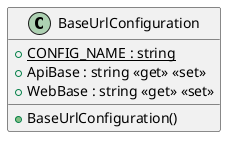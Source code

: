 @startuml BaseUrlConfiguration
class BaseUrlConfiguration  {
    + {static} CONFIG_NAME : string
    + ApiBase : string <<get>> <<set>>
    + WebBase : string <<get>> <<set>>
    + BaseUrlConfiguration()
}
@enduml